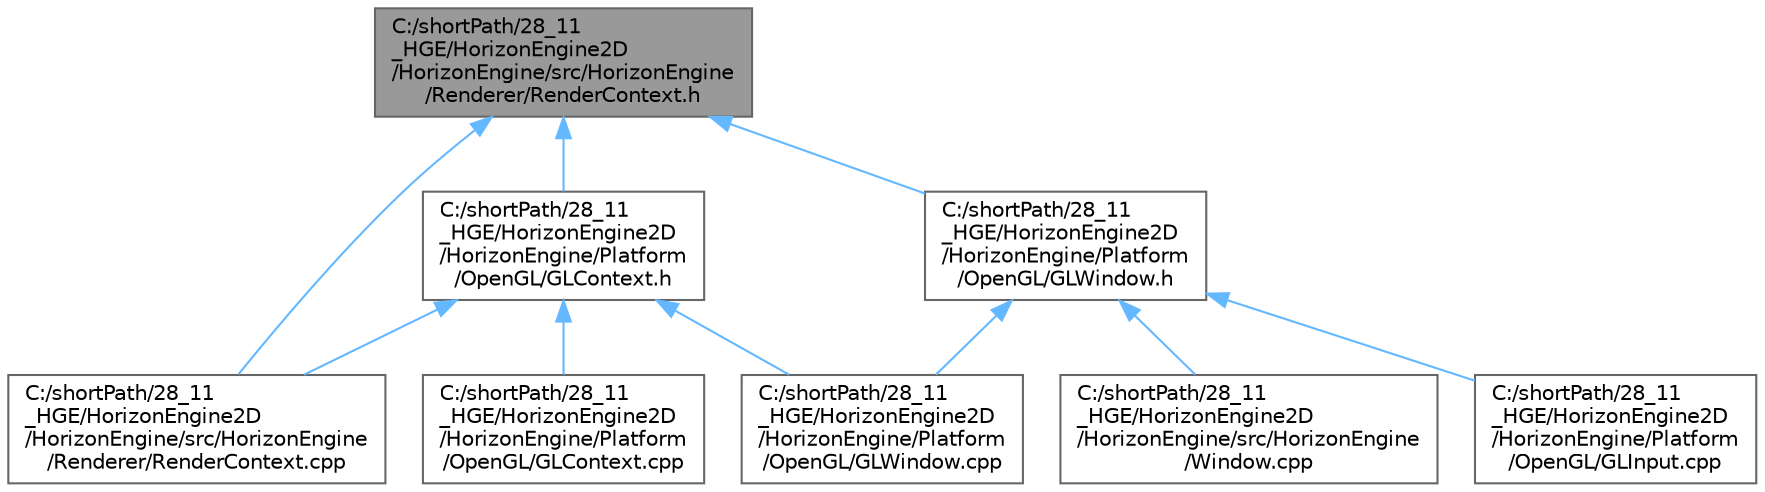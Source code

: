 digraph "C:/shortPath/28_11_HGE/HorizonEngine2D/HorizonEngine/src/HorizonEngine/Renderer/RenderContext.h"
{
 // LATEX_PDF_SIZE
  bgcolor="transparent";
  edge [fontname=Helvetica,fontsize=10,labelfontname=Helvetica,labelfontsize=10];
  node [fontname=Helvetica,fontsize=10,shape=box,height=0.2,width=0.4];
  Node1 [label="C:/shortPath/28_11\l_HGE/HorizonEngine2D\l/HorizonEngine/src/HorizonEngine\l/Renderer/RenderContext.h",height=0.2,width=0.4,color="gray40", fillcolor="grey60", style="filled", fontcolor="black",tooltip=" "];
  Node1 -> Node2 [dir="back",color="steelblue1",style="solid"];
  Node2 [label="C:/shortPath/28_11\l_HGE/HorizonEngine2D\l/HorizonEngine/Platform\l/OpenGL/GLContext.h",height=0.2,width=0.4,color="grey40", fillcolor="white", style="filled",URL="$_g_l_context_8h.html",tooltip=" "];
  Node2 -> Node3 [dir="back",color="steelblue1",style="solid"];
  Node3 [label="C:/shortPath/28_11\l_HGE/HorizonEngine2D\l/HorizonEngine/Platform\l/OpenGL/GLContext.cpp",height=0.2,width=0.4,color="grey40", fillcolor="white", style="filled",URL="$_g_l_context_8cpp.html",tooltip=" "];
  Node2 -> Node4 [dir="back",color="steelblue1",style="solid"];
  Node4 [label="C:/shortPath/28_11\l_HGE/HorizonEngine2D\l/HorizonEngine/Platform\l/OpenGL/GLWindow.cpp",height=0.2,width=0.4,color="grey40", fillcolor="white", style="filled",URL="$_g_l_window_8cpp.html",tooltip=" "];
  Node2 -> Node5 [dir="back",color="steelblue1",style="solid"];
  Node5 [label="C:/shortPath/28_11\l_HGE/HorizonEngine2D\l/HorizonEngine/src/HorizonEngine\l/Renderer/RenderContext.cpp",height=0.2,width=0.4,color="grey40", fillcolor="white", style="filled",URL="$_render_context_8cpp.html",tooltip=" "];
  Node1 -> Node6 [dir="back",color="steelblue1",style="solid"];
  Node6 [label="C:/shortPath/28_11\l_HGE/HorizonEngine2D\l/HorizonEngine/Platform\l/OpenGL/GLWindow.h",height=0.2,width=0.4,color="grey40", fillcolor="white", style="filled",URL="$_g_l_window_8h.html",tooltip=" "];
  Node6 -> Node7 [dir="back",color="steelblue1",style="solid"];
  Node7 [label="C:/shortPath/28_11\l_HGE/HorizonEngine2D\l/HorizonEngine/Platform\l/OpenGL/GLInput.cpp",height=0.2,width=0.4,color="grey40", fillcolor="white", style="filled",URL="$_g_l_input_8cpp.html",tooltip=" "];
  Node6 -> Node4 [dir="back",color="steelblue1",style="solid"];
  Node6 -> Node8 [dir="back",color="steelblue1",style="solid"];
  Node8 [label="C:/shortPath/28_11\l_HGE/HorizonEngine2D\l/HorizonEngine/src/HorizonEngine\l/Window.cpp",height=0.2,width=0.4,color="grey40", fillcolor="white", style="filled",URL="$_window_8cpp.html",tooltip=" "];
  Node1 -> Node5 [dir="back",color="steelblue1",style="solid"];
}
